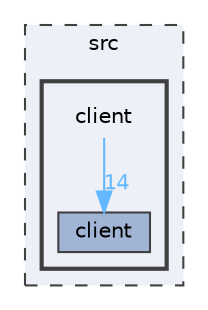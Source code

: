 digraph "/home/alexandros/Documents/PLT/V4/pokemon-championship/src/client"
{
 // LATEX_PDF_SIZE
  bgcolor="transparent";
  edge [fontname=Helvetica,fontsize=10,labelfontname=Helvetica,labelfontsize=10];
  node [fontname=Helvetica,fontsize=10,shape=box,height=0.2,width=0.4];
  compound=true
  subgraph clusterdir_68267d1309a1af8e8297ef4c3efbcdba {
    graph [ bgcolor="#edf0f7", pencolor="grey25", label="src", fontname=Helvetica,fontsize=10 style="filled,dashed", URL="dir_68267d1309a1af8e8297ef4c3efbcdba.html",tooltip=""]
  subgraph clusterdir_6908ff505388a07996d238c763adbdab {
    graph [ bgcolor="#edf0f7", pencolor="grey25", label="", fontname=Helvetica,fontsize=10 style="filled,bold", URL="dir_6908ff505388a07996d238c763adbdab.html",tooltip=""]
    dir_6908ff505388a07996d238c763adbdab [shape=plaintext, label="client"];
  dir_90aab63e5651e12e9a252aa55928aa74 [label="client", fillcolor="#a2b4d6", color="grey25", style="filled", URL="dir_90aab63e5651e12e9a252aa55928aa74.html",tooltip=""];
  }
  }
  dir_6908ff505388a07996d238c763adbdab->dir_90aab63e5651e12e9a252aa55928aa74 [headlabel="14", labeldistance=1.5 headhref="dir_000004_000005.html" color="steelblue1" fontcolor="steelblue1"];
}
